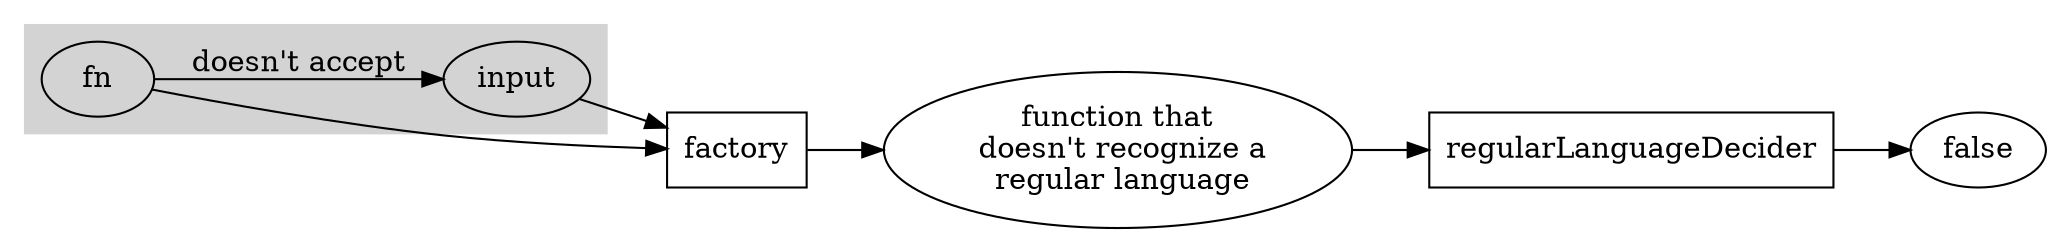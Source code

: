 digraph finite_state_machine {
	rankdir=LR;
	node [shape = ellipse]; fn input false;
	node [shape = box]; factory regularLanguageDecider;
    a [label = "function that\n doesn't recognize a\n regular language" shape = ellipse]

    subgraph cluster {
		style=filled;
		color=lightgrey;
		node [style=filled,color=white];
		fn -> input [label = "doesn't accept"];
		label = "";
	}

    fn -> factory;
    input -> factory;
    factory -> a;
    a -> regularLanguageDecider;
    regularLanguageDecider -> false;
}

